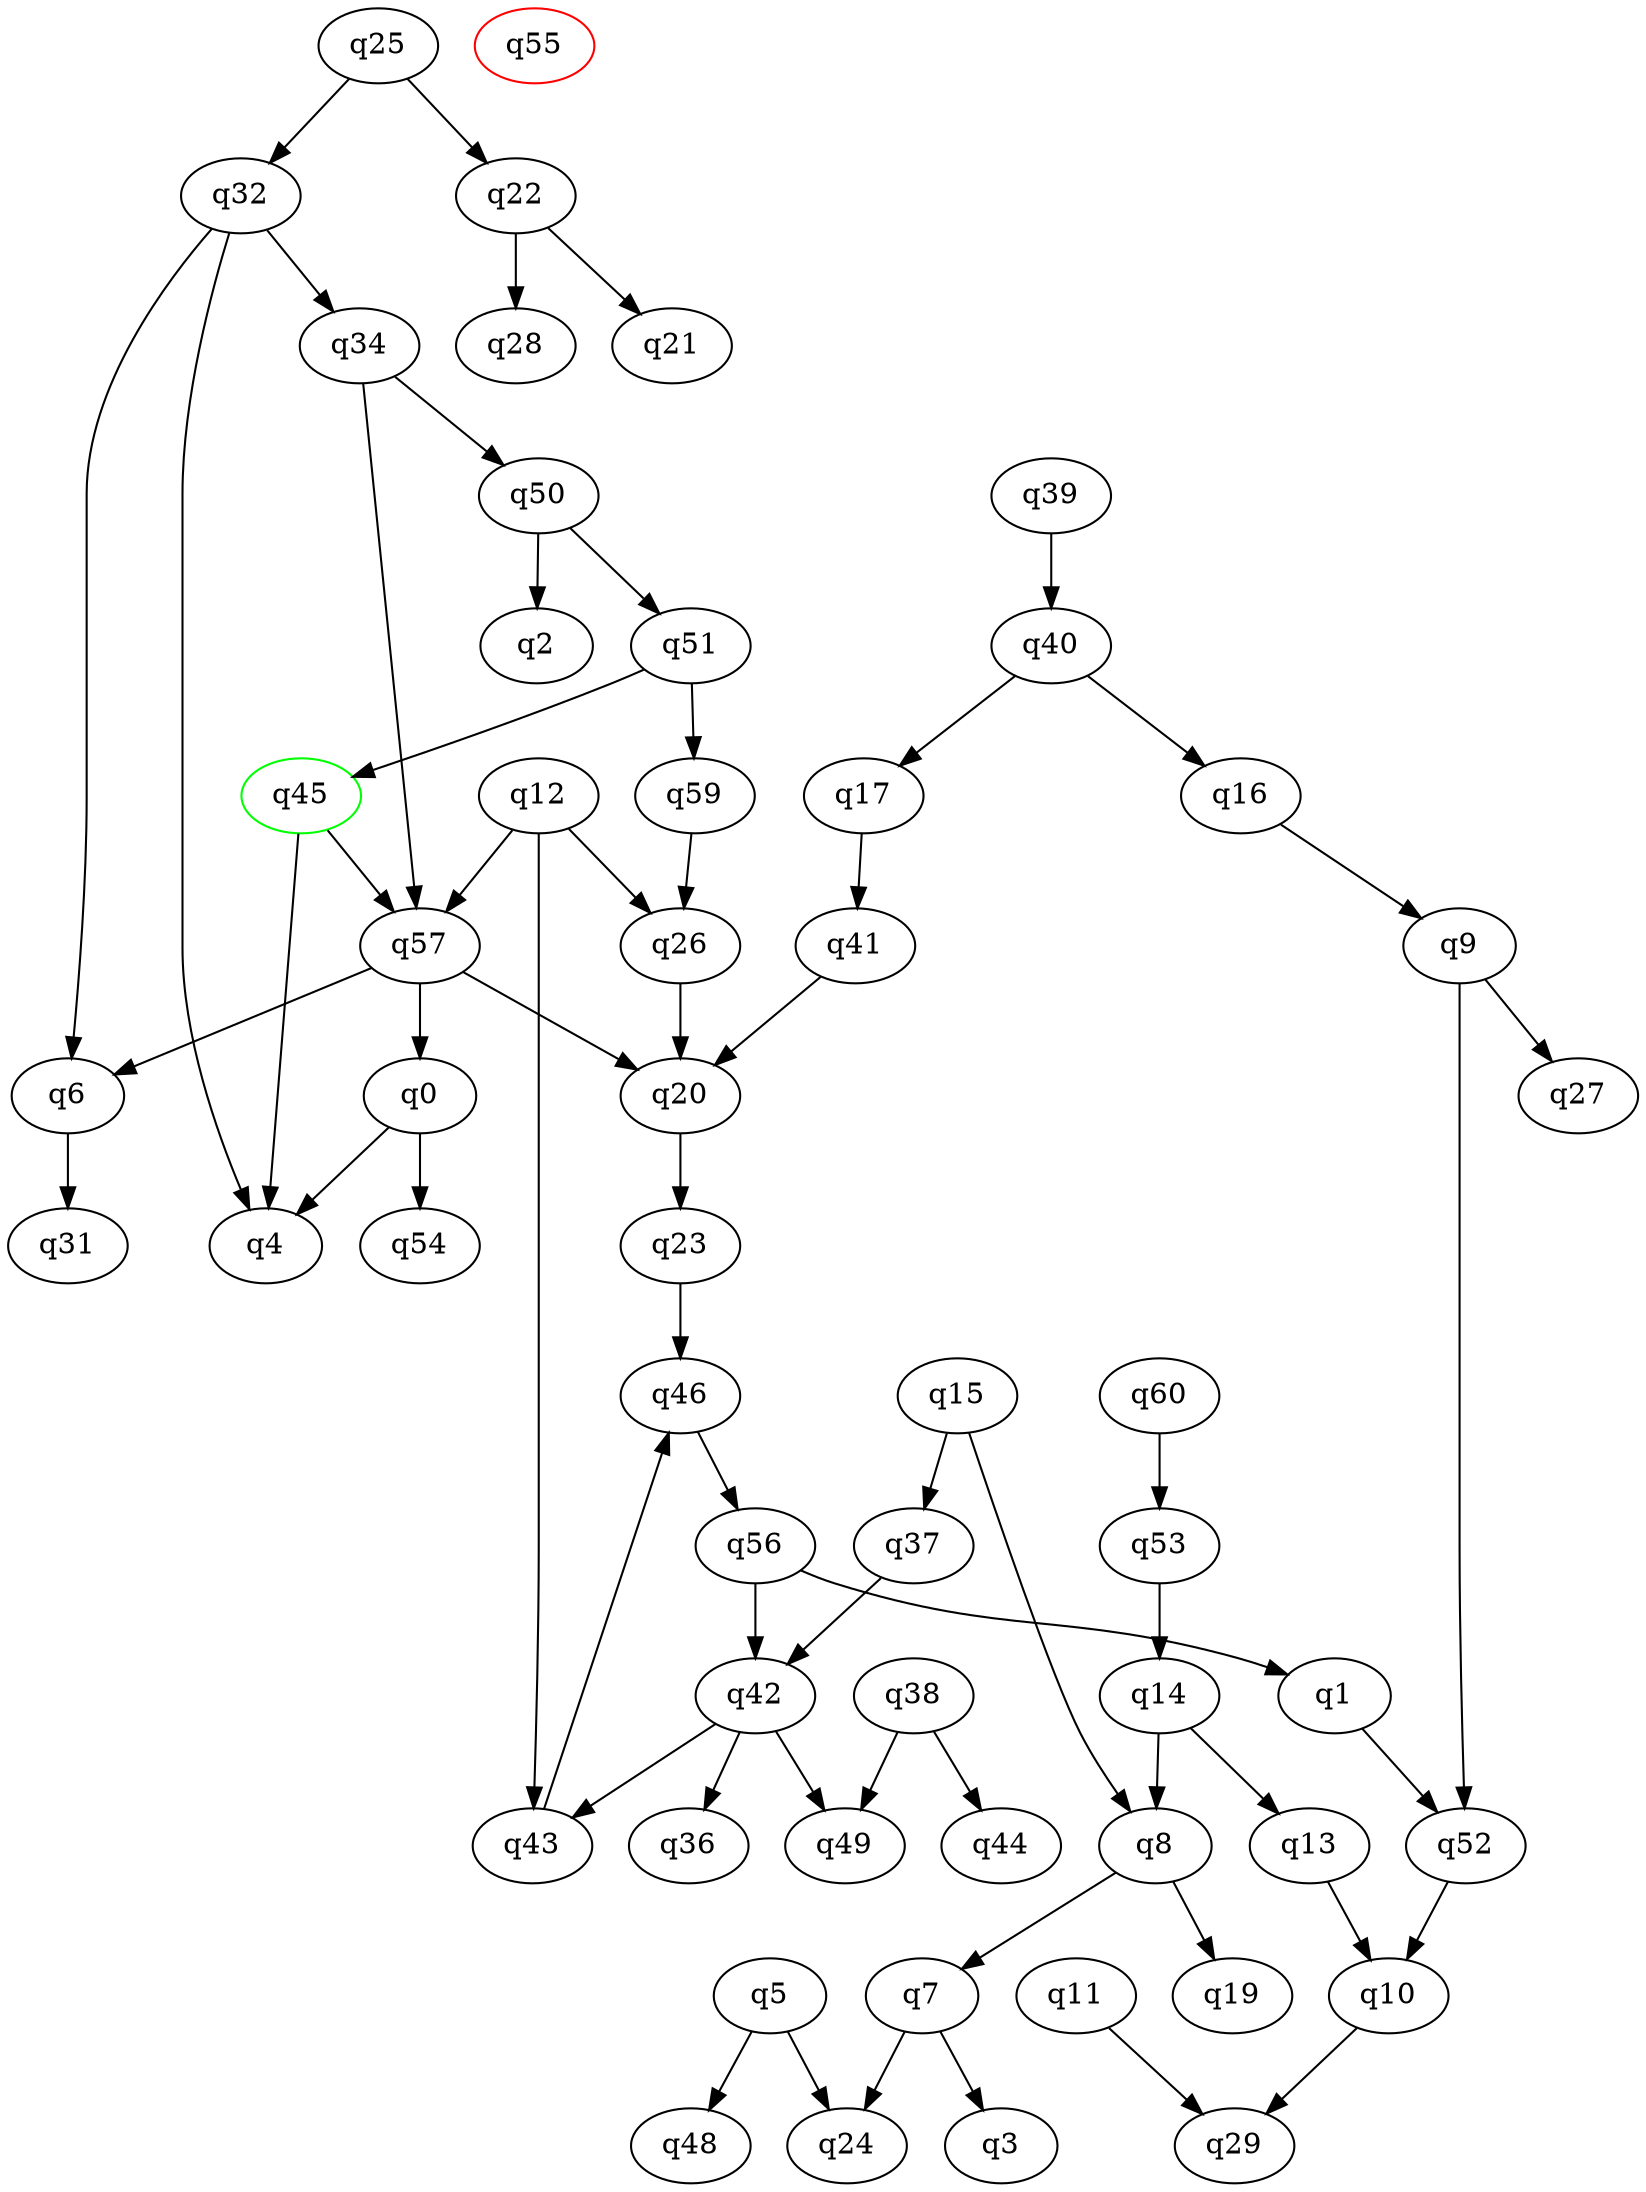 digraph A{
q45 [initial=1,color=green];
q55 [final=1,color=red];
q0 -> q4;
q0 -> q54;
q1 -> q52;
q5 -> q24;
q5 -> q48;
q6 -> q31;
q7 -> q3;
q7 -> q24;
q8 -> q7;
q8 -> q19;
q9 -> q27;
q9 -> q52;
q10 -> q29;
q11 -> q29;
q12 -> q26;
q12 -> q43;
q12 -> q57;
q13 -> q10;
q14 -> q8;
q14 -> q13;
q15 -> q8;
q15 -> q37;
q16 -> q9;
q17 -> q41;
q20 -> q23;
q22 -> q21;
q22 -> q28;
q23 -> q46;
q25 -> q22;
q25 -> q32;
q26 -> q20;
q32 -> q4;
q32 -> q6;
q32 -> q34;
q34 -> q50;
q34 -> q57;
q37 -> q42;
q38 -> q44;
q38 -> q49;
q39 -> q40;
q40 -> q16;
q40 -> q17;
q41 -> q20;
q42 -> q36;
q42 -> q43;
q42 -> q49;
q43 -> q46;
q45 -> q4;
q45 -> q57;
q46 -> q56;
q50 -> q2;
q50 -> q51;
q51 -> q45;
q51 -> q59;
q52 -> q10;
q53 -> q14;
q56 -> q1;
q56 -> q42;
q57 -> q0;
q57 -> q6;
q57 -> q20;
q59 -> q26;
q60 -> q53;
}